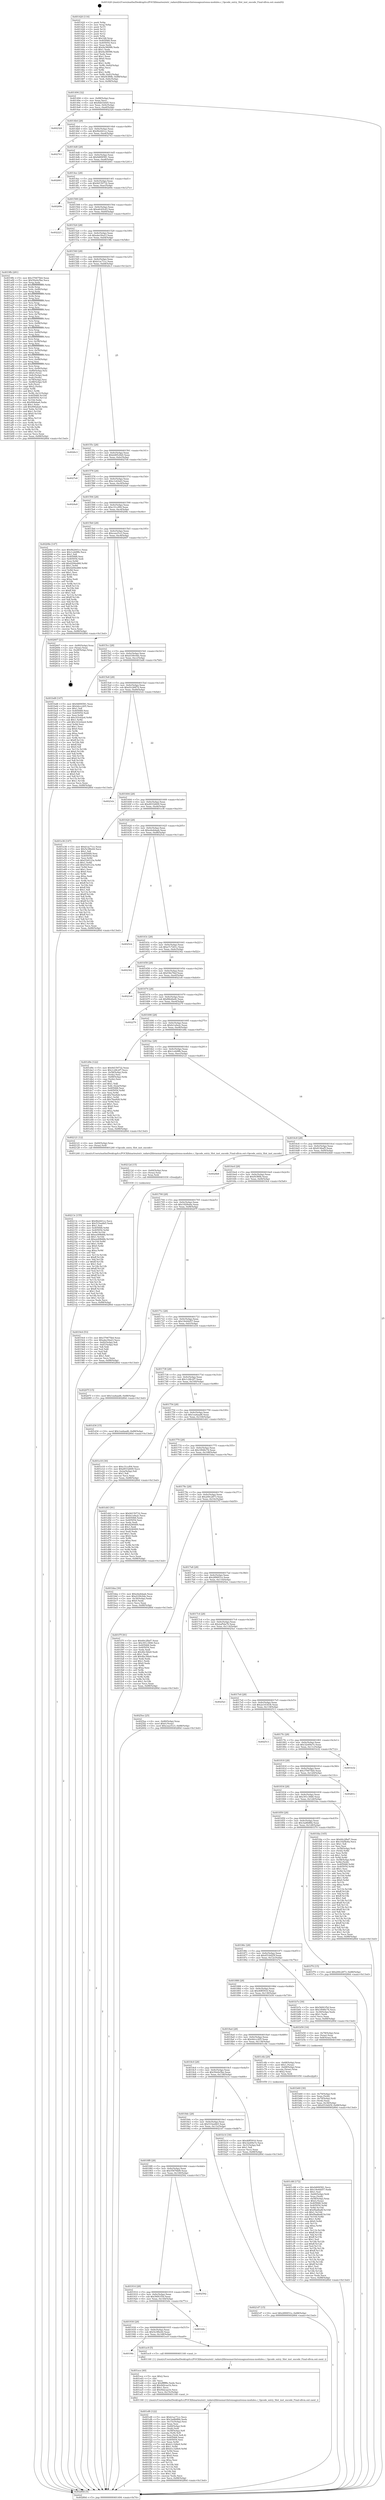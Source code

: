 digraph "0x401420" {
  label = "0x401420 (/mnt/c/Users/mathe/Desktop/tcc/POCII/binaries/extr_radare2librasmarchxtensagnuxtensa-modules.c_Opcode_entry_Slot_inst_encode_Final-ollvm.out::main(0))"
  labelloc = "t"
  node[shape=record]

  Entry [label="",width=0.3,height=0.3,shape=circle,fillcolor=black,style=filled]
  "0x401494" [label="{
     0x401494 [32]\l
     | [instrs]\l
     &nbsp;&nbsp;0x401494 \<+6\>: mov -0x88(%rbp),%eax\l
     &nbsp;&nbsp;0x40149a \<+2\>: mov %eax,%ecx\l
     &nbsp;&nbsp;0x40149c \<+6\>: sub $0x8dd1b0d5,%ecx\l
     &nbsp;&nbsp;0x4014a2 \<+6\>: mov %eax,-0x9c(%rbp)\l
     &nbsp;&nbsp;0x4014a8 \<+6\>: mov %ecx,-0xa0(%rbp)\l
     &nbsp;&nbsp;0x4014ae \<+6\>: je 0000000000402324 \<main+0xf04\>\l
  }"]
  "0x402324" [label="{
     0x402324\l
  }", style=dashed]
  "0x4014b4" [label="{
     0x4014b4 [28]\l
     | [instrs]\l
     &nbsp;&nbsp;0x4014b4 \<+5\>: jmp 00000000004014b9 \<main+0x99\>\l
     &nbsp;&nbsp;0x4014b9 \<+6\>: mov -0x9c(%rbp),%eax\l
     &nbsp;&nbsp;0x4014bf \<+5\>: sub $0x9b2441cc,%eax\l
     &nbsp;&nbsp;0x4014c4 \<+6\>: mov %eax,-0xa4(%rbp)\l
     &nbsp;&nbsp;0x4014ca \<+6\>: je 0000000000402743 \<main+0x1323\>\l
  }"]
  Exit [label="",width=0.3,height=0.3,shape=circle,fillcolor=black,style=filled,peripheries=2]
  "0x402743" [label="{
     0x402743\l
  }", style=dashed]
  "0x4014d0" [label="{
     0x4014d0 [28]\l
     | [instrs]\l
     &nbsp;&nbsp;0x4014d0 \<+5\>: jmp 00000000004014d5 \<main+0xb5\>\l
     &nbsp;&nbsp;0x4014d5 \<+6\>: mov -0x9c(%rbp),%eax\l
     &nbsp;&nbsp;0x4014db \<+5\>: sub $0x9d0f4581,%eax\l
     &nbsp;&nbsp;0x4014e0 \<+6\>: mov %eax,-0xa8(%rbp)\l
     &nbsp;&nbsp;0x4014e6 \<+6\>: je 0000000000402661 \<main+0x1241\>\l
  }"]
  "0x40213c" [label="{
     0x40213c [155]\l
     | [instrs]\l
     &nbsp;&nbsp;0x40213c \<+5\>: mov $0x9b2441cc,%ecx\l
     &nbsp;&nbsp;0x402141 \<+5\>: mov $0x533ee6b5,%edx\l
     &nbsp;&nbsp;0x402146 \<+3\>: mov $0x1,%sil\l
     &nbsp;&nbsp;0x402149 \<+8\>: mov 0x405068,%r8d\l
     &nbsp;&nbsp;0x402151 \<+8\>: mov 0x405054,%r9d\l
     &nbsp;&nbsp;0x402159 \<+3\>: mov %r8d,%r10d\l
     &nbsp;&nbsp;0x40215c \<+7\>: add $0xee498d6b,%r10d\l
     &nbsp;&nbsp;0x402163 \<+4\>: sub $0x1,%r10d\l
     &nbsp;&nbsp;0x402167 \<+7\>: sub $0xee498d6b,%r10d\l
     &nbsp;&nbsp;0x40216e \<+4\>: imul %r10d,%r8d\l
     &nbsp;&nbsp;0x402172 \<+4\>: and $0x1,%r8d\l
     &nbsp;&nbsp;0x402176 \<+4\>: cmp $0x0,%r8d\l
     &nbsp;&nbsp;0x40217a \<+4\>: sete %r11b\l
     &nbsp;&nbsp;0x40217e \<+4\>: cmp $0xa,%r9d\l
     &nbsp;&nbsp;0x402182 \<+3\>: setl %bl\l
     &nbsp;&nbsp;0x402185 \<+3\>: mov %r11b,%r14b\l
     &nbsp;&nbsp;0x402188 \<+4\>: xor $0xff,%r14b\l
     &nbsp;&nbsp;0x40218c \<+3\>: mov %bl,%r15b\l
     &nbsp;&nbsp;0x40218f \<+4\>: xor $0xff,%r15b\l
     &nbsp;&nbsp;0x402193 \<+4\>: xor $0x1,%sil\l
     &nbsp;&nbsp;0x402197 \<+3\>: mov %r14b,%r12b\l
     &nbsp;&nbsp;0x40219a \<+4\>: and $0xff,%r12b\l
     &nbsp;&nbsp;0x40219e \<+3\>: and %sil,%r11b\l
     &nbsp;&nbsp;0x4021a1 \<+3\>: mov %r15b,%r13b\l
     &nbsp;&nbsp;0x4021a4 \<+4\>: and $0xff,%r13b\l
     &nbsp;&nbsp;0x4021a8 \<+3\>: and %sil,%bl\l
     &nbsp;&nbsp;0x4021ab \<+3\>: or %r11b,%r12b\l
     &nbsp;&nbsp;0x4021ae \<+3\>: or %bl,%r13b\l
     &nbsp;&nbsp;0x4021b1 \<+3\>: xor %r13b,%r12b\l
     &nbsp;&nbsp;0x4021b4 \<+3\>: or %r15b,%r14b\l
     &nbsp;&nbsp;0x4021b7 \<+4\>: xor $0xff,%r14b\l
     &nbsp;&nbsp;0x4021bb \<+4\>: or $0x1,%sil\l
     &nbsp;&nbsp;0x4021bf \<+3\>: and %sil,%r14b\l
     &nbsp;&nbsp;0x4021c2 \<+3\>: or %r14b,%r12b\l
     &nbsp;&nbsp;0x4021c5 \<+4\>: test $0x1,%r12b\l
     &nbsp;&nbsp;0x4021c9 \<+3\>: cmovne %edx,%ecx\l
     &nbsp;&nbsp;0x4021cc \<+6\>: mov %ecx,-0x88(%rbp)\l
     &nbsp;&nbsp;0x4021d2 \<+5\>: jmp 000000000040280d \<main+0x13ed\>\l
  }"]
  "0x402661" [label="{
     0x402661\l
  }", style=dashed]
  "0x4014ec" [label="{
     0x4014ec [28]\l
     | [instrs]\l
     &nbsp;&nbsp;0x4014ec \<+5\>: jmp 00000000004014f1 \<main+0xd1\>\l
     &nbsp;&nbsp;0x4014f1 \<+6\>: mov -0x9c(%rbp),%eax\l
     &nbsp;&nbsp;0x4014f7 \<+5\>: sub $0x9d150732,%eax\l
     &nbsp;&nbsp;0x4014fc \<+6\>: mov %eax,-0xac(%rbp)\l
     &nbsp;&nbsp;0x401502 \<+6\>: je 000000000040269e \<main+0x127e\>\l
  }"]
  "0x40212d" [label="{
     0x40212d [15]\l
     | [instrs]\l
     &nbsp;&nbsp;0x40212d \<+4\>: mov -0x60(%rbp),%rax\l
     &nbsp;&nbsp;0x402131 \<+3\>: mov (%rax),%rax\l
     &nbsp;&nbsp;0x402134 \<+3\>: mov %rax,%rdi\l
     &nbsp;&nbsp;0x402137 \<+5\>: call 0000000000401030 \<free@plt\>\l
     | [calls]\l
     &nbsp;&nbsp;0x401030 \{1\} (unknown)\l
  }"]
  "0x40269e" [label="{
     0x40269e\l
  }", style=dashed]
  "0x401508" [label="{
     0x401508 [28]\l
     | [instrs]\l
     &nbsp;&nbsp;0x401508 \<+5\>: jmp 000000000040150d \<main+0xed\>\l
     &nbsp;&nbsp;0x40150d \<+6\>: mov -0x9c(%rbp),%eax\l
     &nbsp;&nbsp;0x401513 \<+5\>: sub $0xa6cb5cd3,%eax\l
     &nbsp;&nbsp;0x401518 \<+6\>: mov %eax,-0xb0(%rbp)\l
     &nbsp;&nbsp;0x40151e \<+6\>: je 0000000000402223 \<main+0xe03\>\l
  }"]
  "0x401ef6" [label="{
     0x401ef6 [122]\l
     | [instrs]\l
     &nbsp;&nbsp;0x401ef6 \<+5\>: mov $0xb1ac71cc,%ecx\l
     &nbsp;&nbsp;0x401efb \<+5\>: mov $0x3ad8df6b,%edx\l
     &nbsp;&nbsp;0x401f00 \<+6\>: mov -0x15c(%rbp),%esi\l
     &nbsp;&nbsp;0x401f06 \<+3\>: imul %eax,%esi\l
     &nbsp;&nbsp;0x401f09 \<+4\>: mov -0x60(%rbp),%rdi\l
     &nbsp;&nbsp;0x401f0d \<+3\>: mov (%rdi),%rdi\l
     &nbsp;&nbsp;0x401f10 \<+4\>: mov -0x58(%rbp),%r8\l
     &nbsp;&nbsp;0x401f14 \<+3\>: movslq (%r8),%r8\l
     &nbsp;&nbsp;0x401f17 \<+4\>: mov %esi,(%rdi,%r8,4)\l
     &nbsp;&nbsp;0x401f1b \<+7\>: mov 0x405068,%eax\l
     &nbsp;&nbsp;0x401f22 \<+7\>: mov 0x405054,%esi\l
     &nbsp;&nbsp;0x401f29 \<+3\>: mov %eax,%r9d\l
     &nbsp;&nbsp;0x401f2c \<+7\>: sub $0xb1c328e9,%r9d\l
     &nbsp;&nbsp;0x401f33 \<+4\>: sub $0x1,%r9d\l
     &nbsp;&nbsp;0x401f37 \<+7\>: add $0xb1c328e9,%r9d\l
     &nbsp;&nbsp;0x401f3e \<+4\>: imul %r9d,%eax\l
     &nbsp;&nbsp;0x401f42 \<+3\>: and $0x1,%eax\l
     &nbsp;&nbsp;0x401f45 \<+3\>: cmp $0x0,%eax\l
     &nbsp;&nbsp;0x401f48 \<+4\>: sete %r10b\l
     &nbsp;&nbsp;0x401f4c \<+3\>: cmp $0xa,%esi\l
     &nbsp;&nbsp;0x401f4f \<+4\>: setl %r11b\l
     &nbsp;&nbsp;0x401f53 \<+3\>: mov %r10b,%bl\l
     &nbsp;&nbsp;0x401f56 \<+3\>: and %r11b,%bl\l
     &nbsp;&nbsp;0x401f59 \<+3\>: xor %r11b,%r10b\l
     &nbsp;&nbsp;0x401f5c \<+3\>: or %r10b,%bl\l
     &nbsp;&nbsp;0x401f5f \<+3\>: test $0x1,%bl\l
     &nbsp;&nbsp;0x401f62 \<+3\>: cmovne %edx,%ecx\l
     &nbsp;&nbsp;0x401f65 \<+6\>: mov %ecx,-0x88(%rbp)\l
     &nbsp;&nbsp;0x401f6b \<+5\>: jmp 000000000040280d \<main+0x13ed\>\l
  }"]
  "0x402223" [label="{
     0x402223\l
  }", style=dashed]
  "0x401524" [label="{
     0x401524 [28]\l
     | [instrs]\l
     &nbsp;&nbsp;0x401524 \<+5\>: jmp 0000000000401529 \<main+0x109\>\l
     &nbsp;&nbsp;0x401529 \<+6\>: mov -0x9c(%rbp),%eax\l
     &nbsp;&nbsp;0x40152f \<+5\>: sub $0xabe30a23,%eax\l
     &nbsp;&nbsp;0x401534 \<+6\>: mov %eax,-0xb4(%rbp)\l
     &nbsp;&nbsp;0x40153a \<+6\>: je 00000000004019fb \<main+0x5db\>\l
  }"]
  "0x401ece" [label="{
     0x401ece [40]\l
     | [instrs]\l
     &nbsp;&nbsp;0x401ece \<+5\>: mov $0x2,%ecx\l
     &nbsp;&nbsp;0x401ed3 \<+1\>: cltd\l
     &nbsp;&nbsp;0x401ed4 \<+2\>: idiv %ecx\l
     &nbsp;&nbsp;0x401ed6 \<+6\>: imul $0xfffffffe,%edx,%ecx\l
     &nbsp;&nbsp;0x401edc \<+6\>: add $0x9d2caa1b,%ecx\l
     &nbsp;&nbsp;0x401ee2 \<+3\>: add $0x1,%ecx\l
     &nbsp;&nbsp;0x401ee5 \<+6\>: sub $0x9d2caa1b,%ecx\l
     &nbsp;&nbsp;0x401eeb \<+6\>: mov %ecx,-0x15c(%rbp)\l
     &nbsp;&nbsp;0x401ef1 \<+5\>: call 0000000000401160 \<next_i\>\l
     | [calls]\l
     &nbsp;&nbsp;0x401160 \{1\} (/mnt/c/Users/mathe/Desktop/tcc/POCII/binaries/extr_radare2librasmarchxtensagnuxtensa-modules.c_Opcode_entry_Slot_inst_encode_Final-ollvm.out::next_i)\l
  }"]
  "0x4019fb" [label="{
     0x4019fb [281]\l
     | [instrs]\l
     &nbsp;&nbsp;0x4019fb \<+5\>: mov $0x370675b4,%eax\l
     &nbsp;&nbsp;0x401a00 \<+5\>: mov $0x50e0e5be,%ecx\l
     &nbsp;&nbsp;0x401a05 \<+3\>: mov %rsp,%rdx\l
     &nbsp;&nbsp;0x401a08 \<+4\>: add $0xfffffffffffffff0,%rdx\l
     &nbsp;&nbsp;0x401a0c \<+3\>: mov %rdx,%rsp\l
     &nbsp;&nbsp;0x401a0f \<+4\>: mov %rdx,-0x80(%rbp)\l
     &nbsp;&nbsp;0x401a13 \<+3\>: mov %rsp,%rdx\l
     &nbsp;&nbsp;0x401a16 \<+4\>: add $0xfffffffffffffff0,%rdx\l
     &nbsp;&nbsp;0x401a1a \<+3\>: mov %rdx,%rsp\l
     &nbsp;&nbsp;0x401a1d \<+3\>: mov %rsp,%rsi\l
     &nbsp;&nbsp;0x401a20 \<+4\>: add $0xfffffffffffffff0,%rsi\l
     &nbsp;&nbsp;0x401a24 \<+3\>: mov %rsi,%rsp\l
     &nbsp;&nbsp;0x401a27 \<+4\>: mov %rsi,-0x78(%rbp)\l
     &nbsp;&nbsp;0x401a2b \<+3\>: mov %rsp,%rsi\l
     &nbsp;&nbsp;0x401a2e \<+4\>: add $0xfffffffffffffff0,%rsi\l
     &nbsp;&nbsp;0x401a32 \<+3\>: mov %rsi,%rsp\l
     &nbsp;&nbsp;0x401a35 \<+4\>: mov %rsi,-0x70(%rbp)\l
     &nbsp;&nbsp;0x401a39 \<+3\>: mov %rsp,%rsi\l
     &nbsp;&nbsp;0x401a3c \<+4\>: add $0xfffffffffffffff0,%rsi\l
     &nbsp;&nbsp;0x401a40 \<+3\>: mov %rsi,%rsp\l
     &nbsp;&nbsp;0x401a43 \<+4\>: mov %rsi,-0x68(%rbp)\l
     &nbsp;&nbsp;0x401a47 \<+3\>: mov %rsp,%rsi\l
     &nbsp;&nbsp;0x401a4a \<+4\>: add $0xfffffffffffffff0,%rsi\l
     &nbsp;&nbsp;0x401a4e \<+3\>: mov %rsi,%rsp\l
     &nbsp;&nbsp;0x401a51 \<+4\>: mov %rsi,-0x60(%rbp)\l
     &nbsp;&nbsp;0x401a55 \<+3\>: mov %rsp,%rsi\l
     &nbsp;&nbsp;0x401a58 \<+4\>: add $0xfffffffffffffff0,%rsi\l
     &nbsp;&nbsp;0x401a5c \<+3\>: mov %rsi,%rsp\l
     &nbsp;&nbsp;0x401a5f \<+4\>: mov %rsi,-0x58(%rbp)\l
     &nbsp;&nbsp;0x401a63 \<+3\>: mov %rsp,%rsi\l
     &nbsp;&nbsp;0x401a66 \<+4\>: add $0xfffffffffffffff0,%rsi\l
     &nbsp;&nbsp;0x401a6a \<+3\>: mov %rsi,%rsp\l
     &nbsp;&nbsp;0x401a6d \<+4\>: mov %rsi,-0x50(%rbp)\l
     &nbsp;&nbsp;0x401a71 \<+3\>: mov %rsp,%rsi\l
     &nbsp;&nbsp;0x401a74 \<+4\>: add $0xfffffffffffffff0,%rsi\l
     &nbsp;&nbsp;0x401a78 \<+3\>: mov %rsi,%rsp\l
     &nbsp;&nbsp;0x401a7b \<+4\>: mov %rsi,-0x48(%rbp)\l
     &nbsp;&nbsp;0x401a7f \<+3\>: mov %rsp,%rsi\l
     &nbsp;&nbsp;0x401a82 \<+4\>: add $0xfffffffffffffff0,%rsi\l
     &nbsp;&nbsp;0x401a86 \<+3\>: mov %rsi,%rsp\l
     &nbsp;&nbsp;0x401a89 \<+4\>: mov %rsi,-0x40(%rbp)\l
     &nbsp;&nbsp;0x401a8d \<+4\>: mov -0x80(%rbp),%rsi\l
     &nbsp;&nbsp;0x401a91 \<+6\>: movl $0x0,(%rsi)\l
     &nbsp;&nbsp;0x401a97 \<+6\>: mov -0x8c(%rbp),%edi\l
     &nbsp;&nbsp;0x401a9d \<+2\>: mov %edi,(%rdx)\l
     &nbsp;&nbsp;0x401a9f \<+4\>: mov -0x78(%rbp),%rsi\l
     &nbsp;&nbsp;0x401aa3 \<+7\>: mov -0x98(%rbp),%r8\l
     &nbsp;&nbsp;0x401aaa \<+3\>: mov %r8,(%rsi)\l
     &nbsp;&nbsp;0x401aad \<+3\>: cmpl $0x2,(%rdx)\l
     &nbsp;&nbsp;0x401ab0 \<+4\>: setne %r9b\l
     &nbsp;&nbsp;0x401ab4 \<+4\>: and $0x1,%r9b\l
     &nbsp;&nbsp;0x401ab8 \<+4\>: mov %r9b,-0x31(%rbp)\l
     &nbsp;&nbsp;0x401abc \<+8\>: mov 0x405068,%r10d\l
     &nbsp;&nbsp;0x401ac4 \<+8\>: mov 0x405054,%r11d\l
     &nbsp;&nbsp;0x401acc \<+3\>: mov %r10d,%ebx\l
     &nbsp;&nbsp;0x401acf \<+6\>: sub $0x906aba6,%ebx\l
     &nbsp;&nbsp;0x401ad5 \<+3\>: sub $0x1,%ebx\l
     &nbsp;&nbsp;0x401ad8 \<+6\>: add $0x906aba6,%ebx\l
     &nbsp;&nbsp;0x401ade \<+4\>: imul %ebx,%r10d\l
     &nbsp;&nbsp;0x401ae2 \<+4\>: and $0x1,%r10d\l
     &nbsp;&nbsp;0x401ae6 \<+4\>: cmp $0x0,%r10d\l
     &nbsp;&nbsp;0x401aea \<+4\>: sete %r9b\l
     &nbsp;&nbsp;0x401aee \<+4\>: cmp $0xa,%r11d\l
     &nbsp;&nbsp;0x401af2 \<+4\>: setl %r14b\l
     &nbsp;&nbsp;0x401af6 \<+3\>: mov %r9b,%r15b\l
     &nbsp;&nbsp;0x401af9 \<+3\>: and %r14b,%r15b\l
     &nbsp;&nbsp;0x401afc \<+3\>: xor %r14b,%r9b\l
     &nbsp;&nbsp;0x401aff \<+3\>: or %r9b,%r15b\l
     &nbsp;&nbsp;0x401b02 \<+4\>: test $0x1,%r15b\l
     &nbsp;&nbsp;0x401b06 \<+3\>: cmovne %ecx,%eax\l
     &nbsp;&nbsp;0x401b09 \<+6\>: mov %eax,-0x88(%rbp)\l
     &nbsp;&nbsp;0x401b0f \<+5\>: jmp 000000000040280d \<main+0x13ed\>\l
  }"]
  "0x401540" [label="{
     0x401540 [28]\l
     | [instrs]\l
     &nbsp;&nbsp;0x401540 \<+5\>: jmp 0000000000401545 \<main+0x125\>\l
     &nbsp;&nbsp;0x401545 \<+6\>: mov -0x9c(%rbp),%eax\l
     &nbsp;&nbsp;0x40154b \<+5\>: sub $0xb1ac71cc,%eax\l
     &nbsp;&nbsp;0x401550 \<+6\>: mov %eax,-0xb8(%rbp)\l
     &nbsp;&nbsp;0x401556 \<+6\>: je 00000000004026c3 \<main+0x12a3\>\l
  }"]
  "0x40194c" [label="{
     0x40194c\l
  }", style=dashed]
  "0x4026c3" [label="{
     0x4026c3\l
  }", style=dashed]
  "0x40155c" [label="{
     0x40155c [28]\l
     | [instrs]\l
     &nbsp;&nbsp;0x40155c \<+5\>: jmp 0000000000401561 \<main+0x141\>\l
     &nbsp;&nbsp;0x401561 \<+6\>: mov -0x9c(%rbp),%eax\l
     &nbsp;&nbsp;0x401567 \<+5\>: sub $0xb485c820,%eax\l
     &nbsp;&nbsp;0x40156c \<+6\>: mov %eax,-0xbc(%rbp)\l
     &nbsp;&nbsp;0x401572 \<+6\>: je 00000000004027e8 \<main+0x13c8\>\l
  }"]
  "0x401ec9" [label="{
     0x401ec9 [5]\l
     | [instrs]\l
     &nbsp;&nbsp;0x401ec9 \<+5\>: call 0000000000401160 \<next_i\>\l
     | [calls]\l
     &nbsp;&nbsp;0x401160 \{1\} (/mnt/c/Users/mathe/Desktop/tcc/POCII/binaries/extr_radare2librasmarchxtensagnuxtensa-modules.c_Opcode_entry_Slot_inst_encode_Final-ollvm.out::next_i)\l
  }"]
  "0x4027e8" [label="{
     0x4027e8\l
  }", style=dashed]
  "0x401578" [label="{
     0x401578 [28]\l
     | [instrs]\l
     &nbsp;&nbsp;0x401578 \<+5\>: jmp 000000000040157d \<main+0x15d\>\l
     &nbsp;&nbsp;0x40157d \<+6\>: mov -0x9c(%rbp),%eax\l
     &nbsp;&nbsp;0x401583 \<+5\>: sub $0xc1efcbd3,%eax\l
     &nbsp;&nbsp;0x401588 \<+6\>: mov %eax,-0xc0(%rbp)\l
     &nbsp;&nbsp;0x40158e \<+6\>: je 00000000004024a9 \<main+0x1089\>\l
  }"]
  "0x401930" [label="{
     0x401930 [28]\l
     | [instrs]\l
     &nbsp;&nbsp;0x401930 \<+5\>: jmp 0000000000401935 \<main+0x515\>\l
     &nbsp;&nbsp;0x401935 \<+6\>: mov -0x9c(%rbp),%eax\l
     &nbsp;&nbsp;0x40193b \<+5\>: sub $0x5e3f6e44,%eax\l
     &nbsp;&nbsp;0x401940 \<+6\>: mov %eax,-0x148(%rbp)\l
     &nbsp;&nbsp;0x401946 \<+6\>: je 0000000000401ec9 \<main+0xaa9\>\l
  }"]
  "0x4024a9" [label="{
     0x4024a9\l
  }", style=dashed]
  "0x401594" [label="{
     0x401594 [28]\l
     | [instrs]\l
     &nbsp;&nbsp;0x401594 \<+5\>: jmp 0000000000401599 \<main+0x179\>\l
     &nbsp;&nbsp;0x401599 \<+6\>: mov -0x9c(%rbp),%eax\l
     &nbsp;&nbsp;0x40159f \<+5\>: sub $0xc31ccf04,%eax\l
     &nbsp;&nbsp;0x4015a4 \<+6\>: mov %eax,-0xc4(%rbp)\l
     &nbsp;&nbsp;0x4015aa \<+6\>: je 000000000040208e \<main+0xc6e\>\l
  }"]
  "0x401b9c" [label="{
     0x401b9c\l
  }", style=dashed]
  "0x40208e" [label="{
     0x40208e [147]\l
     | [instrs]\l
     &nbsp;&nbsp;0x40208e \<+5\>: mov $0x9b2441cc,%eax\l
     &nbsp;&nbsp;0x402093 \<+5\>: mov $0x1ceb98b,%ecx\l
     &nbsp;&nbsp;0x402098 \<+2\>: mov $0x1,%dl\l
     &nbsp;&nbsp;0x40209a \<+7\>: mov 0x405068,%esi\l
     &nbsp;&nbsp;0x4020a1 \<+7\>: mov 0x405054,%edi\l
     &nbsp;&nbsp;0x4020a8 \<+3\>: mov %esi,%r8d\l
     &nbsp;&nbsp;0x4020ab \<+7\>: add $0x4294ed68,%r8d\l
     &nbsp;&nbsp;0x4020b2 \<+4\>: sub $0x1,%r8d\l
     &nbsp;&nbsp;0x4020b6 \<+7\>: sub $0x4294ed68,%r8d\l
     &nbsp;&nbsp;0x4020bd \<+4\>: imul %r8d,%esi\l
     &nbsp;&nbsp;0x4020c1 \<+3\>: and $0x1,%esi\l
     &nbsp;&nbsp;0x4020c4 \<+3\>: cmp $0x0,%esi\l
     &nbsp;&nbsp;0x4020c7 \<+4\>: sete %r9b\l
     &nbsp;&nbsp;0x4020cb \<+3\>: cmp $0xa,%edi\l
     &nbsp;&nbsp;0x4020ce \<+4\>: setl %r10b\l
     &nbsp;&nbsp;0x4020d2 \<+3\>: mov %r9b,%r11b\l
     &nbsp;&nbsp;0x4020d5 \<+4\>: xor $0xff,%r11b\l
     &nbsp;&nbsp;0x4020d9 \<+3\>: mov %r10b,%bl\l
     &nbsp;&nbsp;0x4020dc \<+3\>: xor $0xff,%bl\l
     &nbsp;&nbsp;0x4020df \<+3\>: xor $0x1,%dl\l
     &nbsp;&nbsp;0x4020e2 \<+3\>: mov %r11b,%r14b\l
     &nbsp;&nbsp;0x4020e5 \<+4\>: and $0xff,%r14b\l
     &nbsp;&nbsp;0x4020e9 \<+3\>: and %dl,%r9b\l
     &nbsp;&nbsp;0x4020ec \<+3\>: mov %bl,%r15b\l
     &nbsp;&nbsp;0x4020ef \<+4\>: and $0xff,%r15b\l
     &nbsp;&nbsp;0x4020f3 \<+3\>: and %dl,%r10b\l
     &nbsp;&nbsp;0x4020f6 \<+3\>: or %r9b,%r14b\l
     &nbsp;&nbsp;0x4020f9 \<+3\>: or %r10b,%r15b\l
     &nbsp;&nbsp;0x4020fc \<+3\>: xor %r15b,%r14b\l
     &nbsp;&nbsp;0x4020ff \<+3\>: or %bl,%r11b\l
     &nbsp;&nbsp;0x402102 \<+4\>: xor $0xff,%r11b\l
     &nbsp;&nbsp;0x402106 \<+3\>: or $0x1,%dl\l
     &nbsp;&nbsp;0x402109 \<+3\>: and %dl,%r11b\l
     &nbsp;&nbsp;0x40210c \<+3\>: or %r11b,%r14b\l
     &nbsp;&nbsp;0x40210f \<+4\>: test $0x1,%r14b\l
     &nbsp;&nbsp;0x402113 \<+3\>: cmovne %ecx,%eax\l
     &nbsp;&nbsp;0x402116 \<+6\>: mov %eax,-0x88(%rbp)\l
     &nbsp;&nbsp;0x40211c \<+5\>: jmp 000000000040280d \<main+0x13ed\>\l
  }"]
  "0x4015b0" [label="{
     0x4015b0 [28]\l
     | [instrs]\l
     &nbsp;&nbsp;0x4015b0 \<+5\>: jmp 00000000004015b5 \<main+0x195\>\l
     &nbsp;&nbsp;0x4015b5 \<+6\>: mov -0x9c(%rbp),%eax\l
     &nbsp;&nbsp;0x4015bb \<+5\>: sub $0xceacf1e3,%eax\l
     &nbsp;&nbsp;0x4015c0 \<+6\>: mov %eax,-0xc8(%rbp)\l
     &nbsp;&nbsp;0x4015c6 \<+6\>: je 0000000000402607 \<main+0x11e7\>\l
  }"]
  "0x401914" [label="{
     0x401914 [28]\l
     | [instrs]\l
     &nbsp;&nbsp;0x401914 \<+5\>: jmp 0000000000401919 \<main+0x4f9\>\l
     &nbsp;&nbsp;0x401919 \<+6\>: mov -0x9c(%rbp),%eax\l
     &nbsp;&nbsp;0x40191f \<+5\>: sub $0x56f41f5d,%eax\l
     &nbsp;&nbsp;0x401924 \<+6\>: mov %eax,-0x144(%rbp)\l
     &nbsp;&nbsp;0x40192a \<+6\>: je 0000000000401b9c \<main+0x77c\>\l
  }"]
  "0x402607" [label="{
     0x402607 [21]\l
     | [instrs]\l
     &nbsp;&nbsp;0x402607 \<+4\>: mov -0x80(%rbp),%rax\l
     &nbsp;&nbsp;0x40260b \<+2\>: mov (%rax),%eax\l
     &nbsp;&nbsp;0x40260d \<+4\>: lea -0x28(%rbp),%rsp\l
     &nbsp;&nbsp;0x402611 \<+1\>: pop %rbx\l
     &nbsp;&nbsp;0x402612 \<+2\>: pop %r12\l
     &nbsp;&nbsp;0x402614 \<+2\>: pop %r13\l
     &nbsp;&nbsp;0x402616 \<+2\>: pop %r14\l
     &nbsp;&nbsp;0x402618 \<+2\>: pop %r15\l
     &nbsp;&nbsp;0x40261a \<+1\>: pop %rbp\l
     &nbsp;&nbsp;0x40261b \<+1\>: ret\l
  }"]
  "0x4015cc" [label="{
     0x4015cc [28]\l
     | [instrs]\l
     &nbsp;&nbsp;0x4015cc \<+5\>: jmp 00000000004015d1 \<main+0x1b1\>\l
     &nbsp;&nbsp;0x4015d1 \<+6\>: mov -0x9c(%rbp),%eax\l
     &nbsp;&nbsp;0x4015d7 \<+5\>: sub $0xd109c0de,%eax\l
     &nbsp;&nbsp;0x4015dc \<+6\>: mov %eax,-0xcc(%rbp)\l
     &nbsp;&nbsp;0x4015e2 \<+6\>: je 0000000000401bd8 \<main+0x7b8\>\l
  }"]
  "0x402592" [label="{
     0x402592\l
  }", style=dashed]
  "0x401bd8" [label="{
     0x401bd8 [147]\l
     | [instrs]\l
     &nbsp;&nbsp;0x401bd8 \<+5\>: mov $0x9d0f4581,%eax\l
     &nbsp;&nbsp;0x401bdd \<+5\>: mov $0x4dccc205,%ecx\l
     &nbsp;&nbsp;0x401be2 \<+2\>: mov $0x1,%dl\l
     &nbsp;&nbsp;0x401be4 \<+7\>: mov 0x405068,%esi\l
     &nbsp;&nbsp;0x401beb \<+7\>: mov 0x405054,%edi\l
     &nbsp;&nbsp;0x401bf2 \<+3\>: mov %esi,%r8d\l
     &nbsp;&nbsp;0x401bf5 \<+7\>: sub $0x163c62e4,%r8d\l
     &nbsp;&nbsp;0x401bfc \<+4\>: sub $0x1,%r8d\l
     &nbsp;&nbsp;0x401c00 \<+7\>: add $0x163c62e4,%r8d\l
     &nbsp;&nbsp;0x401c07 \<+4\>: imul %r8d,%esi\l
     &nbsp;&nbsp;0x401c0b \<+3\>: and $0x1,%esi\l
     &nbsp;&nbsp;0x401c0e \<+3\>: cmp $0x0,%esi\l
     &nbsp;&nbsp;0x401c11 \<+4\>: sete %r9b\l
     &nbsp;&nbsp;0x401c15 \<+3\>: cmp $0xa,%edi\l
     &nbsp;&nbsp;0x401c18 \<+4\>: setl %r10b\l
     &nbsp;&nbsp;0x401c1c \<+3\>: mov %r9b,%r11b\l
     &nbsp;&nbsp;0x401c1f \<+4\>: xor $0xff,%r11b\l
     &nbsp;&nbsp;0x401c23 \<+3\>: mov %r10b,%bl\l
     &nbsp;&nbsp;0x401c26 \<+3\>: xor $0xff,%bl\l
     &nbsp;&nbsp;0x401c29 \<+3\>: xor $0x0,%dl\l
     &nbsp;&nbsp;0x401c2c \<+3\>: mov %r11b,%r14b\l
     &nbsp;&nbsp;0x401c2f \<+4\>: and $0x0,%r14b\l
     &nbsp;&nbsp;0x401c33 \<+3\>: and %dl,%r9b\l
     &nbsp;&nbsp;0x401c36 \<+3\>: mov %bl,%r15b\l
     &nbsp;&nbsp;0x401c39 \<+4\>: and $0x0,%r15b\l
     &nbsp;&nbsp;0x401c3d \<+3\>: and %dl,%r10b\l
     &nbsp;&nbsp;0x401c40 \<+3\>: or %r9b,%r14b\l
     &nbsp;&nbsp;0x401c43 \<+3\>: or %r10b,%r15b\l
     &nbsp;&nbsp;0x401c46 \<+3\>: xor %r15b,%r14b\l
     &nbsp;&nbsp;0x401c49 \<+3\>: or %bl,%r11b\l
     &nbsp;&nbsp;0x401c4c \<+4\>: xor $0xff,%r11b\l
     &nbsp;&nbsp;0x401c50 \<+3\>: or $0x0,%dl\l
     &nbsp;&nbsp;0x401c53 \<+3\>: and %dl,%r11b\l
     &nbsp;&nbsp;0x401c56 \<+3\>: or %r11b,%r14b\l
     &nbsp;&nbsp;0x401c59 \<+4\>: test $0x1,%r14b\l
     &nbsp;&nbsp;0x401c5d \<+3\>: cmovne %ecx,%eax\l
     &nbsp;&nbsp;0x401c60 \<+6\>: mov %eax,-0x88(%rbp)\l
     &nbsp;&nbsp;0x401c66 \<+5\>: jmp 000000000040280d \<main+0x13ed\>\l
  }"]
  "0x4015e8" [label="{
     0x4015e8 [28]\l
     | [instrs]\l
     &nbsp;&nbsp;0x4015e8 \<+5\>: jmp 00000000004015ed \<main+0x1cd\>\l
     &nbsp;&nbsp;0x4015ed \<+6\>: mov -0x9c(%rbp),%eax\l
     &nbsp;&nbsp;0x4015f3 \<+5\>: sub $0xd3c26874,%eax\l
     &nbsp;&nbsp;0x4015f8 \<+6\>: mov %eax,-0xd0(%rbp)\l
     &nbsp;&nbsp;0x4015fe \<+6\>: je 00000000004023cb \<main+0xfab\>\l
  }"]
  "0x4018f8" [label="{
     0x4018f8 [28]\l
     | [instrs]\l
     &nbsp;&nbsp;0x4018f8 \<+5\>: jmp 00000000004018fd \<main+0x4dd\>\l
     &nbsp;&nbsp;0x4018fd \<+6\>: mov -0x9c(%rbp),%eax\l
     &nbsp;&nbsp;0x401903 \<+5\>: sub $0x55676bf9,%eax\l
     &nbsp;&nbsp;0x401908 \<+6\>: mov %eax,-0x140(%rbp)\l
     &nbsp;&nbsp;0x40190e \<+6\>: je 0000000000402592 \<main+0x1172\>\l
  }"]
  "0x4023cb" [label="{
     0x4023cb\l
  }", style=dashed]
  "0x401604" [label="{
     0x401604 [28]\l
     | [instrs]\l
     &nbsp;&nbsp;0x401604 \<+5\>: jmp 0000000000401609 \<main+0x1e9\>\l
     &nbsp;&nbsp;0x401609 \<+6\>: mov -0x9c(%rbp),%eax\l
     &nbsp;&nbsp;0x40160f \<+5\>: sub $0xd9332609,%eax\l
     &nbsp;&nbsp;0x401614 \<+6\>: mov %eax,-0xd4(%rbp)\l
     &nbsp;&nbsp;0x40161a \<+6\>: je 0000000000401e36 \<main+0xa16\>\l
  }"]
  "0x4021d7" [label="{
     0x4021d7 [15]\l
     | [instrs]\l
     &nbsp;&nbsp;0x4021d7 \<+10\>: movl $0x2890f31e,-0x88(%rbp)\l
     &nbsp;&nbsp;0x4021e1 \<+5\>: jmp 000000000040280d \<main+0x13ed\>\l
  }"]
  "0x401e36" [label="{
     0x401e36 [147]\l
     | [instrs]\l
     &nbsp;&nbsp;0x401e36 \<+5\>: mov $0xb1ac71cc,%eax\l
     &nbsp;&nbsp;0x401e3b \<+5\>: mov $0x5e3f6e44,%ecx\l
     &nbsp;&nbsp;0x401e40 \<+2\>: mov $0x1,%dl\l
     &nbsp;&nbsp;0x401e42 \<+7\>: mov 0x405068,%esi\l
     &nbsp;&nbsp;0x401e49 \<+7\>: mov 0x405054,%edi\l
     &nbsp;&nbsp;0x401e50 \<+3\>: mov %esi,%r8d\l
     &nbsp;&nbsp;0x401e53 \<+7\>: sub $0xf1b9123e,%r8d\l
     &nbsp;&nbsp;0x401e5a \<+4\>: sub $0x1,%r8d\l
     &nbsp;&nbsp;0x401e5e \<+7\>: add $0xf1b9123e,%r8d\l
     &nbsp;&nbsp;0x401e65 \<+4\>: imul %r8d,%esi\l
     &nbsp;&nbsp;0x401e69 \<+3\>: and $0x1,%esi\l
     &nbsp;&nbsp;0x401e6c \<+3\>: cmp $0x0,%esi\l
     &nbsp;&nbsp;0x401e6f \<+4\>: sete %r9b\l
     &nbsp;&nbsp;0x401e73 \<+3\>: cmp $0xa,%edi\l
     &nbsp;&nbsp;0x401e76 \<+4\>: setl %r10b\l
     &nbsp;&nbsp;0x401e7a \<+3\>: mov %r9b,%r11b\l
     &nbsp;&nbsp;0x401e7d \<+4\>: xor $0xff,%r11b\l
     &nbsp;&nbsp;0x401e81 \<+3\>: mov %r10b,%bl\l
     &nbsp;&nbsp;0x401e84 \<+3\>: xor $0xff,%bl\l
     &nbsp;&nbsp;0x401e87 \<+3\>: xor $0x1,%dl\l
     &nbsp;&nbsp;0x401e8a \<+3\>: mov %r11b,%r14b\l
     &nbsp;&nbsp;0x401e8d \<+4\>: and $0xff,%r14b\l
     &nbsp;&nbsp;0x401e91 \<+3\>: and %dl,%r9b\l
     &nbsp;&nbsp;0x401e94 \<+3\>: mov %bl,%r15b\l
     &nbsp;&nbsp;0x401e97 \<+4\>: and $0xff,%r15b\l
     &nbsp;&nbsp;0x401e9b \<+3\>: and %dl,%r10b\l
     &nbsp;&nbsp;0x401e9e \<+3\>: or %r9b,%r14b\l
     &nbsp;&nbsp;0x401ea1 \<+3\>: or %r10b,%r15b\l
     &nbsp;&nbsp;0x401ea4 \<+3\>: xor %r15b,%r14b\l
     &nbsp;&nbsp;0x401ea7 \<+3\>: or %bl,%r11b\l
     &nbsp;&nbsp;0x401eaa \<+4\>: xor $0xff,%r11b\l
     &nbsp;&nbsp;0x401eae \<+3\>: or $0x1,%dl\l
     &nbsp;&nbsp;0x401eb1 \<+3\>: and %dl,%r11b\l
     &nbsp;&nbsp;0x401eb4 \<+3\>: or %r11b,%r14b\l
     &nbsp;&nbsp;0x401eb7 \<+4\>: test $0x1,%r14b\l
     &nbsp;&nbsp;0x401ebb \<+3\>: cmovne %ecx,%eax\l
     &nbsp;&nbsp;0x401ebe \<+6\>: mov %eax,-0x88(%rbp)\l
     &nbsp;&nbsp;0x401ec4 \<+5\>: jmp 000000000040280d \<main+0x13ed\>\l
  }"]
  "0x401620" [label="{
     0x401620 [28]\l
     | [instrs]\l
     &nbsp;&nbsp;0x401620 \<+5\>: jmp 0000000000401625 \<main+0x205\>\l
     &nbsp;&nbsp;0x401625 \<+6\>: mov -0x9c(%rbp),%eax\l
     &nbsp;&nbsp;0x40162b \<+5\>: sub $0xe4a4daab,%eax\l
     &nbsp;&nbsp;0x401630 \<+6\>: mov %eax,-0xd8(%rbp)\l
     &nbsp;&nbsp;0x401636 \<+6\>: je 00000000004025cb \<main+0x11ab\>\l
  }"]
  "0x401c88" [label="{
     0x401c88 [172]\l
     | [instrs]\l
     &nbsp;&nbsp;0x401c88 \<+5\>: mov $0x9d0f4581,%ecx\l
     &nbsp;&nbsp;0x401c8d \<+5\>: mov $0x19e44d57,%edx\l
     &nbsp;&nbsp;0x401c92 \<+3\>: mov $0x1,%sil\l
     &nbsp;&nbsp;0x401c95 \<+4\>: mov -0x60(%rbp),%rdi\l
     &nbsp;&nbsp;0x401c99 \<+3\>: mov %rax,(%rdi)\l
     &nbsp;&nbsp;0x401c9c \<+4\>: mov -0x58(%rbp),%rax\l
     &nbsp;&nbsp;0x401ca0 \<+6\>: movl $0x0,(%rax)\l
     &nbsp;&nbsp;0x401ca6 \<+8\>: mov 0x405068,%r8d\l
     &nbsp;&nbsp;0x401cae \<+8\>: mov 0x405054,%r9d\l
     &nbsp;&nbsp;0x401cb6 \<+3\>: mov %r8d,%r10d\l
     &nbsp;&nbsp;0x401cb9 \<+7\>: add $0xf9ad6a8f,%r10d\l
     &nbsp;&nbsp;0x401cc0 \<+4\>: sub $0x1,%r10d\l
     &nbsp;&nbsp;0x401cc4 \<+7\>: sub $0xf9ad6a8f,%r10d\l
     &nbsp;&nbsp;0x401ccb \<+4\>: imul %r10d,%r8d\l
     &nbsp;&nbsp;0x401ccf \<+4\>: and $0x1,%r8d\l
     &nbsp;&nbsp;0x401cd3 \<+4\>: cmp $0x0,%r8d\l
     &nbsp;&nbsp;0x401cd7 \<+4\>: sete %r11b\l
     &nbsp;&nbsp;0x401cdb \<+4\>: cmp $0xa,%r9d\l
     &nbsp;&nbsp;0x401cdf \<+3\>: setl %bl\l
     &nbsp;&nbsp;0x401ce2 \<+3\>: mov %r11b,%r14b\l
     &nbsp;&nbsp;0x401ce5 \<+4\>: xor $0xff,%r14b\l
     &nbsp;&nbsp;0x401ce9 \<+3\>: mov %bl,%r15b\l
     &nbsp;&nbsp;0x401cec \<+4\>: xor $0xff,%r15b\l
     &nbsp;&nbsp;0x401cf0 \<+4\>: xor $0x1,%sil\l
     &nbsp;&nbsp;0x401cf4 \<+3\>: mov %r14b,%r12b\l
     &nbsp;&nbsp;0x401cf7 \<+4\>: and $0xff,%r12b\l
     &nbsp;&nbsp;0x401cfb \<+3\>: and %sil,%r11b\l
     &nbsp;&nbsp;0x401cfe \<+3\>: mov %r15b,%r13b\l
     &nbsp;&nbsp;0x401d01 \<+4\>: and $0xff,%r13b\l
     &nbsp;&nbsp;0x401d05 \<+3\>: and %sil,%bl\l
     &nbsp;&nbsp;0x401d08 \<+3\>: or %r11b,%r12b\l
     &nbsp;&nbsp;0x401d0b \<+3\>: or %bl,%r13b\l
     &nbsp;&nbsp;0x401d0e \<+3\>: xor %r13b,%r12b\l
     &nbsp;&nbsp;0x401d11 \<+3\>: or %r15b,%r14b\l
     &nbsp;&nbsp;0x401d14 \<+4\>: xor $0xff,%r14b\l
     &nbsp;&nbsp;0x401d18 \<+4\>: or $0x1,%sil\l
     &nbsp;&nbsp;0x401d1c \<+3\>: and %sil,%r14b\l
     &nbsp;&nbsp;0x401d1f \<+3\>: or %r14b,%r12b\l
     &nbsp;&nbsp;0x401d22 \<+4\>: test $0x1,%r12b\l
     &nbsp;&nbsp;0x401d26 \<+3\>: cmovne %edx,%ecx\l
     &nbsp;&nbsp;0x401d29 \<+6\>: mov %ecx,-0x88(%rbp)\l
     &nbsp;&nbsp;0x401d2f \<+5\>: jmp 000000000040280d \<main+0x13ed\>\l
  }"]
  "0x4025cb" [label="{
     0x4025cb\l
  }", style=dashed]
  "0x40163c" [label="{
     0x40163c [28]\l
     | [instrs]\l
     &nbsp;&nbsp;0x40163c \<+5\>: jmp 0000000000401641 \<main+0x221\>\l
     &nbsp;&nbsp;0x401641 \<+6\>: mov -0x9c(%rbp),%eax\l
     &nbsp;&nbsp;0x401647 \<+5\>: sub $0xe7c7201c,%eax\l
     &nbsp;&nbsp;0x40164c \<+6\>: mov %eax,-0xdc(%rbp)\l
     &nbsp;&nbsp;0x401652 \<+6\>: je 0000000000402342 \<main+0xf22\>\l
  }"]
  "0x401b60" [label="{
     0x401b60 [30]\l
     | [instrs]\l
     &nbsp;&nbsp;0x401b60 \<+4\>: mov -0x70(%rbp),%rdi\l
     &nbsp;&nbsp;0x401b64 \<+2\>: mov %eax,(%rdi)\l
     &nbsp;&nbsp;0x401b66 \<+4\>: mov -0x70(%rbp),%rdi\l
     &nbsp;&nbsp;0x401b6a \<+2\>: mov (%rdi),%eax\l
     &nbsp;&nbsp;0x401b6c \<+3\>: mov %eax,-0x30(%rbp)\l
     &nbsp;&nbsp;0x401b6f \<+10\>: movl $0x4516d25f,-0x88(%rbp)\l
     &nbsp;&nbsp;0x401b79 \<+5\>: jmp 000000000040280d \<main+0x13ed\>\l
  }"]
  "0x402342" [label="{
     0x402342\l
  }", style=dashed]
  "0x401658" [label="{
     0x401658 [28]\l
     | [instrs]\l
     &nbsp;&nbsp;0x401658 \<+5\>: jmp 000000000040165d \<main+0x23d\>\l
     &nbsp;&nbsp;0x40165d \<+6\>: mov -0x9c(%rbp),%eax\l
     &nbsp;&nbsp;0x401663 \<+5\>: sub $0xf36e78ef,%eax\l
     &nbsp;&nbsp;0x401668 \<+6\>: mov %eax,-0xe0(%rbp)\l
     &nbsp;&nbsp;0x40166e \<+6\>: je 00000000004021e6 \<main+0xdc6\>\l
  }"]
  "0x4018dc" [label="{
     0x4018dc [28]\l
     | [instrs]\l
     &nbsp;&nbsp;0x4018dc \<+5\>: jmp 00000000004018e1 \<main+0x4c1\>\l
     &nbsp;&nbsp;0x4018e1 \<+6\>: mov -0x9c(%rbp),%eax\l
     &nbsp;&nbsp;0x4018e7 \<+5\>: sub $0x533ee6b5,%eax\l
     &nbsp;&nbsp;0x4018ec \<+6\>: mov %eax,-0x13c(%rbp)\l
     &nbsp;&nbsp;0x4018f2 \<+6\>: je 00000000004021d7 \<main+0xdb7\>\l
  }"]
  "0x4021e6" [label="{
     0x4021e6\l
  }", style=dashed]
  "0x401674" [label="{
     0x401674 [28]\l
     | [instrs]\l
     &nbsp;&nbsp;0x401674 \<+5\>: jmp 0000000000401679 \<main+0x259\>\l
     &nbsp;&nbsp;0x401679 \<+6\>: mov -0x9c(%rbp),%eax\l
     &nbsp;&nbsp;0x40167f \<+5\>: sub $0xf6b26a9c,%eax\l
     &nbsp;&nbsp;0x401684 \<+6\>: mov %eax,-0xe4(%rbp)\l
     &nbsp;&nbsp;0x40168a \<+6\>: je 0000000000402279 \<main+0xe59\>\l
  }"]
  "0x401b14" [label="{
     0x401b14 [30]\l
     | [instrs]\l
     &nbsp;&nbsp;0x401b14 \<+5\>: mov $0x46ff3916,%eax\l
     &nbsp;&nbsp;0x401b19 \<+5\>: mov $0x32e69a7e,%ecx\l
     &nbsp;&nbsp;0x401b1e \<+3\>: mov -0x31(%rbp),%dl\l
     &nbsp;&nbsp;0x401b21 \<+3\>: test $0x1,%dl\l
     &nbsp;&nbsp;0x401b24 \<+3\>: cmovne %ecx,%eax\l
     &nbsp;&nbsp;0x401b27 \<+6\>: mov %eax,-0x88(%rbp)\l
     &nbsp;&nbsp;0x401b2d \<+5\>: jmp 000000000040280d \<main+0x13ed\>\l
  }"]
  "0x402279" [label="{
     0x402279\l
  }", style=dashed]
  "0x401690" [label="{
     0x401690 [28]\l
     | [instrs]\l
     &nbsp;&nbsp;0x401690 \<+5\>: jmp 0000000000401695 \<main+0x275\>\l
     &nbsp;&nbsp;0x401695 \<+6\>: mov -0x9c(%rbp),%eax\l
     &nbsp;&nbsp;0x40169b \<+5\>: sub $0xfe1a9a2c,%eax\l
     &nbsp;&nbsp;0x4016a0 \<+6\>: mov %eax,-0xe8(%rbp)\l
     &nbsp;&nbsp;0x4016a6 \<+6\>: je 0000000000401d9e \<main+0x97e\>\l
  }"]
  "0x4018c0" [label="{
     0x4018c0 [28]\l
     | [instrs]\l
     &nbsp;&nbsp;0x4018c0 \<+5\>: jmp 00000000004018c5 \<main+0x4a5\>\l
     &nbsp;&nbsp;0x4018c5 \<+6\>: mov -0x9c(%rbp),%eax\l
     &nbsp;&nbsp;0x4018cb \<+5\>: sub $0x50e0e5be,%eax\l
     &nbsp;&nbsp;0x4018d0 \<+6\>: mov %eax,-0x138(%rbp)\l
     &nbsp;&nbsp;0x4018d6 \<+6\>: je 0000000000401b14 \<main+0x6f4\>\l
  }"]
  "0x401d9e" [label="{
     0x401d9e [122]\l
     | [instrs]\l
     &nbsp;&nbsp;0x401d9e \<+5\>: mov $0x9d150732,%eax\l
     &nbsp;&nbsp;0x401da3 \<+5\>: mov $0x1c28c2f7,%ecx\l
     &nbsp;&nbsp;0x401da8 \<+4\>: mov -0x58(%rbp),%rdx\l
     &nbsp;&nbsp;0x401dac \<+2\>: mov (%rdx),%esi\l
     &nbsp;&nbsp;0x401dae \<+4\>: mov -0x68(%rbp),%rdx\l
     &nbsp;&nbsp;0x401db2 \<+2\>: cmp (%rdx),%esi\l
     &nbsp;&nbsp;0x401db4 \<+4\>: setl %dil\l
     &nbsp;&nbsp;0x401db8 \<+4\>: and $0x1,%dil\l
     &nbsp;&nbsp;0x401dbc \<+4\>: mov %dil,-0x2a(%rbp)\l
     &nbsp;&nbsp;0x401dc0 \<+7\>: mov 0x405068,%esi\l
     &nbsp;&nbsp;0x401dc7 \<+8\>: mov 0x405054,%r8d\l
     &nbsp;&nbsp;0x401dcf \<+3\>: mov %esi,%r9d\l
     &nbsp;&nbsp;0x401dd2 \<+7\>: add $0x7fee828,%r9d\l
     &nbsp;&nbsp;0x401dd9 \<+4\>: sub $0x1,%r9d\l
     &nbsp;&nbsp;0x401ddd \<+7\>: sub $0x7fee828,%r9d\l
     &nbsp;&nbsp;0x401de4 \<+4\>: imul %r9d,%esi\l
     &nbsp;&nbsp;0x401de8 \<+3\>: and $0x1,%esi\l
     &nbsp;&nbsp;0x401deb \<+3\>: cmp $0x0,%esi\l
     &nbsp;&nbsp;0x401dee \<+4\>: sete %dil\l
     &nbsp;&nbsp;0x401df2 \<+4\>: cmp $0xa,%r8d\l
     &nbsp;&nbsp;0x401df6 \<+4\>: setl %r10b\l
     &nbsp;&nbsp;0x401dfa \<+3\>: mov %dil,%r11b\l
     &nbsp;&nbsp;0x401dfd \<+3\>: and %r10b,%r11b\l
     &nbsp;&nbsp;0x401e00 \<+3\>: xor %r10b,%dil\l
     &nbsp;&nbsp;0x401e03 \<+3\>: or %dil,%r11b\l
     &nbsp;&nbsp;0x401e06 \<+4\>: test $0x1,%r11b\l
     &nbsp;&nbsp;0x401e0a \<+3\>: cmovne %ecx,%eax\l
     &nbsp;&nbsp;0x401e0d \<+6\>: mov %eax,-0x88(%rbp)\l
     &nbsp;&nbsp;0x401e13 \<+5\>: jmp 000000000040280d \<main+0x13ed\>\l
  }"]
  "0x4016ac" [label="{
     0x4016ac [28]\l
     | [instrs]\l
     &nbsp;&nbsp;0x4016ac \<+5\>: jmp 00000000004016b1 \<main+0x291\>\l
     &nbsp;&nbsp;0x4016b1 \<+6\>: mov -0x9c(%rbp),%eax\l
     &nbsp;&nbsp;0x4016b7 \<+5\>: sub $0x1ceb98b,%eax\l
     &nbsp;&nbsp;0x4016bc \<+6\>: mov %eax,-0xec(%rbp)\l
     &nbsp;&nbsp;0x4016c2 \<+6\>: je 0000000000402121 \<main+0xd01\>\l
  }"]
  "0x401c6b" [label="{
     0x401c6b [29]\l
     | [instrs]\l
     &nbsp;&nbsp;0x401c6b \<+4\>: mov -0x68(%rbp),%rax\l
     &nbsp;&nbsp;0x401c6f \<+6\>: movl $0x1,(%rax)\l
     &nbsp;&nbsp;0x401c75 \<+4\>: mov -0x68(%rbp),%rax\l
     &nbsp;&nbsp;0x401c79 \<+3\>: movslq (%rax),%rax\l
     &nbsp;&nbsp;0x401c7c \<+4\>: shl $0x2,%rax\l
     &nbsp;&nbsp;0x401c80 \<+3\>: mov %rax,%rdi\l
     &nbsp;&nbsp;0x401c83 \<+5\>: call 0000000000401050 \<malloc@plt\>\l
     | [calls]\l
     &nbsp;&nbsp;0x401050 \{1\} (unknown)\l
  }"]
  "0x402121" [label="{
     0x402121 [12]\l
     | [instrs]\l
     &nbsp;&nbsp;0x402121 \<+4\>: mov -0x60(%rbp),%rax\l
     &nbsp;&nbsp;0x402125 \<+3\>: mov (%rax),%rdi\l
     &nbsp;&nbsp;0x402128 \<+5\>: call 0000000000401240 \<Opcode_entry_Slot_inst_encode\>\l
     | [calls]\l
     &nbsp;&nbsp;0x401240 \{1\} (/mnt/c/Users/mathe/Desktop/tcc/POCII/binaries/extr_radare2librasmarchxtensagnuxtensa-modules.c_Opcode_entry_Slot_inst_encode_Final-ollvm.out::Opcode_entry_Slot_inst_encode)\l
  }"]
  "0x4016c8" [label="{
     0x4016c8 [28]\l
     | [instrs]\l
     &nbsp;&nbsp;0x4016c8 \<+5\>: jmp 00000000004016cd \<main+0x2ad\>\l
     &nbsp;&nbsp;0x4016cd \<+6\>: mov -0x9c(%rbp),%eax\l
     &nbsp;&nbsp;0x4016d3 \<+5\>: sub $0x814baf5,%eax\l
     &nbsp;&nbsp;0x4016d8 \<+6\>: mov %eax,-0xf0(%rbp)\l
     &nbsp;&nbsp;0x4016de \<+6\>: je 00000000004024b8 \<main+0x1098\>\l
  }"]
  "0x4018a4" [label="{
     0x4018a4 [28]\l
     | [instrs]\l
     &nbsp;&nbsp;0x4018a4 \<+5\>: jmp 00000000004018a9 \<main+0x489\>\l
     &nbsp;&nbsp;0x4018a9 \<+6\>: mov -0x9c(%rbp),%eax\l
     &nbsp;&nbsp;0x4018af \<+5\>: sub $0x4dccc205,%eax\l
     &nbsp;&nbsp;0x4018b4 \<+6\>: mov %eax,-0x134(%rbp)\l
     &nbsp;&nbsp;0x4018ba \<+6\>: je 0000000000401c6b \<main+0x84b\>\l
  }"]
  "0x4024b8" [label="{
     0x4024b8\l
  }", style=dashed]
  "0x4016e4" [label="{
     0x4016e4 [28]\l
     | [instrs]\l
     &nbsp;&nbsp;0x4016e4 \<+5\>: jmp 00000000004016e9 \<main+0x2c9\>\l
     &nbsp;&nbsp;0x4016e9 \<+6\>: mov -0x9c(%rbp),%eax\l
     &nbsp;&nbsp;0x4016ef \<+5\>: sub $0xf43f6fb,%eax\l
     &nbsp;&nbsp;0x4016f4 \<+6\>: mov %eax,-0xf4(%rbp)\l
     &nbsp;&nbsp;0x4016fa \<+6\>: je 00000000004019c6 \<main+0x5a6\>\l
  }"]
  "0x401b50" [label="{
     0x401b50 [16]\l
     | [instrs]\l
     &nbsp;&nbsp;0x401b50 \<+4\>: mov -0x78(%rbp),%rax\l
     &nbsp;&nbsp;0x401b54 \<+3\>: mov (%rax),%rax\l
     &nbsp;&nbsp;0x401b57 \<+4\>: mov 0x8(%rax),%rdi\l
     &nbsp;&nbsp;0x401b5b \<+5\>: call 0000000000401060 \<atoi@plt\>\l
     | [calls]\l
     &nbsp;&nbsp;0x401060 \{1\} (unknown)\l
  }"]
  "0x4019c6" [label="{
     0x4019c6 [53]\l
     | [instrs]\l
     &nbsp;&nbsp;0x4019c6 \<+5\>: mov $0x370675b4,%eax\l
     &nbsp;&nbsp;0x4019cb \<+5\>: mov $0xabe30a23,%ecx\l
     &nbsp;&nbsp;0x4019d0 \<+6\>: mov -0x82(%rbp),%dl\l
     &nbsp;&nbsp;0x4019d6 \<+7\>: mov -0x81(%rbp),%sil\l
     &nbsp;&nbsp;0x4019dd \<+3\>: mov %dl,%dil\l
     &nbsp;&nbsp;0x4019e0 \<+3\>: and %sil,%dil\l
     &nbsp;&nbsp;0x4019e3 \<+3\>: xor %sil,%dl\l
     &nbsp;&nbsp;0x4019e6 \<+3\>: or %dl,%dil\l
     &nbsp;&nbsp;0x4019e9 \<+4\>: test $0x1,%dil\l
     &nbsp;&nbsp;0x4019ed \<+3\>: cmovne %ecx,%eax\l
     &nbsp;&nbsp;0x4019f0 \<+6\>: mov %eax,-0x88(%rbp)\l
     &nbsp;&nbsp;0x4019f6 \<+5\>: jmp 000000000040280d \<main+0x13ed\>\l
  }"]
  "0x401700" [label="{
     0x401700 [28]\l
     | [instrs]\l
     &nbsp;&nbsp;0x401700 \<+5\>: jmp 0000000000401705 \<main+0x2e5\>\l
     &nbsp;&nbsp;0x401705 \<+6\>: mov -0x9c(%rbp),%eax\l
     &nbsp;&nbsp;0x40170b \<+5\>: sub $0x192f4e6a,%eax\l
     &nbsp;&nbsp;0x401710 \<+6\>: mov %eax,-0xf8(%rbp)\l
     &nbsp;&nbsp;0x401716 \<+6\>: je 000000000040207f \<main+0xc5f\>\l
  }"]
  "0x40280d" [label="{
     0x40280d [5]\l
     | [instrs]\l
     &nbsp;&nbsp;0x40280d \<+5\>: jmp 0000000000401494 \<main+0x74\>\l
  }"]
  "0x401420" [label="{
     0x401420 [116]\l
     | [instrs]\l
     &nbsp;&nbsp;0x401420 \<+1\>: push %rbp\l
     &nbsp;&nbsp;0x401421 \<+3\>: mov %rsp,%rbp\l
     &nbsp;&nbsp;0x401424 \<+2\>: push %r15\l
     &nbsp;&nbsp;0x401426 \<+2\>: push %r14\l
     &nbsp;&nbsp;0x401428 \<+2\>: push %r13\l
     &nbsp;&nbsp;0x40142a \<+2\>: push %r12\l
     &nbsp;&nbsp;0x40142c \<+1\>: push %rbx\l
     &nbsp;&nbsp;0x40142d \<+7\>: sub $0x168,%rsp\l
     &nbsp;&nbsp;0x401434 \<+7\>: mov 0x405068,%eax\l
     &nbsp;&nbsp;0x40143b \<+7\>: mov 0x405054,%ecx\l
     &nbsp;&nbsp;0x401442 \<+2\>: mov %eax,%edx\l
     &nbsp;&nbsp;0x401444 \<+6\>: add $0x9a3809f6,%edx\l
     &nbsp;&nbsp;0x40144a \<+3\>: sub $0x1,%edx\l
     &nbsp;&nbsp;0x40144d \<+6\>: sub $0x9a3809f6,%edx\l
     &nbsp;&nbsp;0x401453 \<+3\>: imul %edx,%eax\l
     &nbsp;&nbsp;0x401456 \<+3\>: and $0x1,%eax\l
     &nbsp;&nbsp;0x401459 \<+3\>: cmp $0x0,%eax\l
     &nbsp;&nbsp;0x40145c \<+4\>: sete %r8b\l
     &nbsp;&nbsp;0x401460 \<+4\>: and $0x1,%r8b\l
     &nbsp;&nbsp;0x401464 \<+7\>: mov %r8b,-0x82(%rbp)\l
     &nbsp;&nbsp;0x40146b \<+3\>: cmp $0xa,%ecx\l
     &nbsp;&nbsp;0x40146e \<+4\>: setl %r8b\l
     &nbsp;&nbsp;0x401472 \<+4\>: and $0x1,%r8b\l
     &nbsp;&nbsp;0x401476 \<+7\>: mov %r8b,-0x81(%rbp)\l
     &nbsp;&nbsp;0x40147d \<+10\>: movl $0xf43f6fb,-0x88(%rbp)\l
     &nbsp;&nbsp;0x401487 \<+6\>: mov %edi,-0x8c(%rbp)\l
     &nbsp;&nbsp;0x40148d \<+7\>: mov %rsi,-0x98(%rbp)\l
  }"]
  "0x401888" [label="{
     0x401888 [28]\l
     | [instrs]\l
     &nbsp;&nbsp;0x401888 \<+5\>: jmp 000000000040188d \<main+0x46d\>\l
     &nbsp;&nbsp;0x40188d \<+6\>: mov -0x9c(%rbp),%eax\l
     &nbsp;&nbsp;0x401893 \<+5\>: sub $0x46ff3916,%eax\l
     &nbsp;&nbsp;0x401898 \<+6\>: mov %eax,-0x130(%rbp)\l
     &nbsp;&nbsp;0x40189e \<+6\>: je 0000000000401b50 \<main+0x730\>\l
  }"]
  "0x401b7e" [label="{
     0x401b7e [30]\l
     | [instrs]\l
     &nbsp;&nbsp;0x401b7e \<+5\>: mov $0x56f41f5d,%eax\l
     &nbsp;&nbsp;0x401b83 \<+5\>: mov $0x1f048c74,%ecx\l
     &nbsp;&nbsp;0x401b88 \<+3\>: mov -0x30(%rbp),%edx\l
     &nbsp;&nbsp;0x401b8b \<+3\>: cmp $0x1,%edx\l
     &nbsp;&nbsp;0x401b8e \<+3\>: cmovl %ecx,%eax\l
     &nbsp;&nbsp;0x401b91 \<+6\>: mov %eax,-0x88(%rbp)\l
     &nbsp;&nbsp;0x401b97 \<+5\>: jmp 000000000040280d \<main+0x13ed\>\l
  }"]
  "0x40207f" [label="{
     0x40207f [15]\l
     | [instrs]\l
     &nbsp;&nbsp;0x40207f \<+10\>: movl $0x1ea4aad6,-0x88(%rbp)\l
     &nbsp;&nbsp;0x402089 \<+5\>: jmp 000000000040280d \<main+0x13ed\>\l
  }"]
  "0x40171c" [label="{
     0x40171c [28]\l
     | [instrs]\l
     &nbsp;&nbsp;0x40171c \<+5\>: jmp 0000000000401721 \<main+0x301\>\l
     &nbsp;&nbsp;0x401721 \<+6\>: mov -0x9c(%rbp),%eax\l
     &nbsp;&nbsp;0x401727 \<+5\>: sub $0x19e44d57,%eax\l
     &nbsp;&nbsp;0x40172c \<+6\>: mov %eax,-0xfc(%rbp)\l
     &nbsp;&nbsp;0x401732 \<+6\>: je 0000000000401d34 \<main+0x914\>\l
  }"]
  "0x40186c" [label="{
     0x40186c [28]\l
     | [instrs]\l
     &nbsp;&nbsp;0x40186c \<+5\>: jmp 0000000000401871 \<main+0x451\>\l
     &nbsp;&nbsp;0x401871 \<+6\>: mov -0x9c(%rbp),%eax\l
     &nbsp;&nbsp;0x401877 \<+5\>: sub $0x4516d25f,%eax\l
     &nbsp;&nbsp;0x40187c \<+6\>: mov %eax,-0x12c(%rbp)\l
     &nbsp;&nbsp;0x401882 \<+6\>: je 0000000000401b7e \<main+0x75e\>\l
  }"]
  "0x401d34" [label="{
     0x401d34 [15]\l
     | [instrs]\l
     &nbsp;&nbsp;0x401d34 \<+10\>: movl $0x1ea4aad6,-0x88(%rbp)\l
     &nbsp;&nbsp;0x401d3e \<+5\>: jmp 000000000040280d \<main+0x13ed\>\l
  }"]
  "0x401738" [label="{
     0x401738 [28]\l
     | [instrs]\l
     &nbsp;&nbsp;0x401738 \<+5\>: jmp 000000000040173d \<main+0x31d\>\l
     &nbsp;&nbsp;0x40173d \<+6\>: mov -0x9c(%rbp),%eax\l
     &nbsp;&nbsp;0x401743 \<+5\>: sub $0x1c28c2f7,%eax\l
     &nbsp;&nbsp;0x401748 \<+6\>: mov %eax,-0x100(%rbp)\l
     &nbsp;&nbsp;0x40174e \<+6\>: je 0000000000401e18 \<main+0x9f8\>\l
  }"]
  "0x401f70" [label="{
     0x401f70 [15]\l
     | [instrs]\l
     &nbsp;&nbsp;0x401f70 \<+10\>: movl $0x200c2873,-0x88(%rbp)\l
     &nbsp;&nbsp;0x401f7a \<+5\>: jmp 000000000040280d \<main+0x13ed\>\l
  }"]
  "0x401e18" [label="{
     0x401e18 [30]\l
     | [instrs]\l
     &nbsp;&nbsp;0x401e18 \<+5\>: mov $0xc31ccf04,%eax\l
     &nbsp;&nbsp;0x401e1d \<+5\>: mov $0xd9332609,%ecx\l
     &nbsp;&nbsp;0x401e22 \<+3\>: mov -0x2a(%rbp),%dl\l
     &nbsp;&nbsp;0x401e25 \<+3\>: test $0x1,%dl\l
     &nbsp;&nbsp;0x401e28 \<+3\>: cmovne %ecx,%eax\l
     &nbsp;&nbsp;0x401e2b \<+6\>: mov %eax,-0x88(%rbp)\l
     &nbsp;&nbsp;0x401e31 \<+5\>: jmp 000000000040280d \<main+0x13ed\>\l
  }"]
  "0x401754" [label="{
     0x401754 [28]\l
     | [instrs]\l
     &nbsp;&nbsp;0x401754 \<+5\>: jmp 0000000000401759 \<main+0x339\>\l
     &nbsp;&nbsp;0x401759 \<+6\>: mov -0x9c(%rbp),%eax\l
     &nbsp;&nbsp;0x40175f \<+5\>: sub $0x1ea4aad6,%eax\l
     &nbsp;&nbsp;0x401764 \<+6\>: mov %eax,-0x104(%rbp)\l
     &nbsp;&nbsp;0x40176a \<+6\>: je 0000000000401d43 \<main+0x923\>\l
  }"]
  "0x401850" [label="{
     0x401850 [28]\l
     | [instrs]\l
     &nbsp;&nbsp;0x401850 \<+5\>: jmp 0000000000401855 \<main+0x435\>\l
     &nbsp;&nbsp;0x401855 \<+6\>: mov -0x9c(%rbp),%eax\l
     &nbsp;&nbsp;0x40185b \<+5\>: sub $0x3ad8df6b,%eax\l
     &nbsp;&nbsp;0x401860 \<+6\>: mov %eax,-0x128(%rbp)\l
     &nbsp;&nbsp;0x401866 \<+6\>: je 0000000000401f70 \<main+0xb50\>\l
  }"]
  "0x401d43" [label="{
     0x401d43 [91]\l
     | [instrs]\l
     &nbsp;&nbsp;0x401d43 \<+5\>: mov $0x9d150732,%eax\l
     &nbsp;&nbsp;0x401d48 \<+5\>: mov $0xfe1a9a2c,%ecx\l
     &nbsp;&nbsp;0x401d4d \<+7\>: mov 0x405068,%edx\l
     &nbsp;&nbsp;0x401d54 \<+7\>: mov 0x405054,%esi\l
     &nbsp;&nbsp;0x401d5b \<+2\>: mov %edx,%edi\l
     &nbsp;&nbsp;0x401d5d \<+6\>: add $0x8246400,%edi\l
     &nbsp;&nbsp;0x401d63 \<+3\>: sub $0x1,%edi\l
     &nbsp;&nbsp;0x401d66 \<+6\>: sub $0x8246400,%edi\l
     &nbsp;&nbsp;0x401d6c \<+3\>: imul %edi,%edx\l
     &nbsp;&nbsp;0x401d6f \<+3\>: and $0x1,%edx\l
     &nbsp;&nbsp;0x401d72 \<+3\>: cmp $0x0,%edx\l
     &nbsp;&nbsp;0x401d75 \<+4\>: sete %r8b\l
     &nbsp;&nbsp;0x401d79 \<+3\>: cmp $0xa,%esi\l
     &nbsp;&nbsp;0x401d7c \<+4\>: setl %r9b\l
     &nbsp;&nbsp;0x401d80 \<+3\>: mov %r8b,%r10b\l
     &nbsp;&nbsp;0x401d83 \<+3\>: and %r9b,%r10b\l
     &nbsp;&nbsp;0x401d86 \<+3\>: xor %r9b,%r8b\l
     &nbsp;&nbsp;0x401d89 \<+3\>: or %r8b,%r10b\l
     &nbsp;&nbsp;0x401d8c \<+4\>: test $0x1,%r10b\l
     &nbsp;&nbsp;0x401d90 \<+3\>: cmovne %ecx,%eax\l
     &nbsp;&nbsp;0x401d93 \<+6\>: mov %eax,-0x88(%rbp)\l
     &nbsp;&nbsp;0x401d99 \<+5\>: jmp 000000000040280d \<main+0x13ed\>\l
  }"]
  "0x401770" [label="{
     0x401770 [28]\l
     | [instrs]\l
     &nbsp;&nbsp;0x401770 \<+5\>: jmp 0000000000401775 \<main+0x355\>\l
     &nbsp;&nbsp;0x401775 \<+6\>: mov -0x9c(%rbp),%eax\l
     &nbsp;&nbsp;0x40177b \<+5\>: sub $0x1f048c74,%eax\l
     &nbsp;&nbsp;0x401780 \<+6\>: mov %eax,-0x108(%rbp)\l
     &nbsp;&nbsp;0x401786 \<+6\>: je 0000000000401bba \<main+0x79a\>\l
  }"]
  "0x401fda" [label="{
     0x401fda [165]\l
     | [instrs]\l
     &nbsp;&nbsp;0x401fda \<+5\>: mov $0x60c2fbd7,%eax\l
     &nbsp;&nbsp;0x401fdf \<+5\>: mov $0x192f4e6a,%ecx\l
     &nbsp;&nbsp;0x401fe4 \<+2\>: mov $0x1,%dl\l
     &nbsp;&nbsp;0x401fe6 \<+2\>: xor %esi,%esi\l
     &nbsp;&nbsp;0x401fe8 \<+4\>: mov -0x58(%rbp),%rdi\l
     &nbsp;&nbsp;0x401fec \<+3\>: mov (%rdi),%r8d\l
     &nbsp;&nbsp;0x401fef \<+3\>: mov %esi,%r9d\l
     &nbsp;&nbsp;0x401ff2 \<+4\>: sub $0x1,%r9d\l
     &nbsp;&nbsp;0x401ff6 \<+3\>: sub %r9d,%r8d\l
     &nbsp;&nbsp;0x401ff9 \<+4\>: mov -0x58(%rbp),%rdi\l
     &nbsp;&nbsp;0x401ffd \<+3\>: mov %r8d,(%rdi)\l
     &nbsp;&nbsp;0x402000 \<+8\>: mov 0x405068,%r8d\l
     &nbsp;&nbsp;0x402008 \<+8\>: mov 0x405054,%r9d\l
     &nbsp;&nbsp;0x402010 \<+3\>: sub $0x1,%esi\l
     &nbsp;&nbsp;0x402013 \<+3\>: mov %r8d,%r10d\l
     &nbsp;&nbsp;0x402016 \<+3\>: add %esi,%r10d\l
     &nbsp;&nbsp;0x402019 \<+4\>: imul %r10d,%r8d\l
     &nbsp;&nbsp;0x40201d \<+4\>: and $0x1,%r8d\l
     &nbsp;&nbsp;0x402021 \<+4\>: cmp $0x0,%r8d\l
     &nbsp;&nbsp;0x402025 \<+4\>: sete %r11b\l
     &nbsp;&nbsp;0x402029 \<+4\>: cmp $0xa,%r9d\l
     &nbsp;&nbsp;0x40202d \<+3\>: setl %bl\l
     &nbsp;&nbsp;0x402030 \<+3\>: mov %r11b,%r14b\l
     &nbsp;&nbsp;0x402033 \<+4\>: xor $0xff,%r14b\l
     &nbsp;&nbsp;0x402037 \<+3\>: mov %bl,%r15b\l
     &nbsp;&nbsp;0x40203a \<+4\>: xor $0xff,%r15b\l
     &nbsp;&nbsp;0x40203e \<+3\>: xor $0x1,%dl\l
     &nbsp;&nbsp;0x402041 \<+3\>: mov %r14b,%r12b\l
     &nbsp;&nbsp;0x402044 \<+4\>: and $0xff,%r12b\l
     &nbsp;&nbsp;0x402048 \<+3\>: and %dl,%r11b\l
     &nbsp;&nbsp;0x40204b \<+3\>: mov %r15b,%r13b\l
     &nbsp;&nbsp;0x40204e \<+4\>: and $0xff,%r13b\l
     &nbsp;&nbsp;0x402052 \<+2\>: and %dl,%bl\l
     &nbsp;&nbsp;0x402054 \<+3\>: or %r11b,%r12b\l
     &nbsp;&nbsp;0x402057 \<+3\>: or %bl,%r13b\l
     &nbsp;&nbsp;0x40205a \<+3\>: xor %r13b,%r12b\l
     &nbsp;&nbsp;0x40205d \<+3\>: or %r15b,%r14b\l
     &nbsp;&nbsp;0x402060 \<+4\>: xor $0xff,%r14b\l
     &nbsp;&nbsp;0x402064 \<+3\>: or $0x1,%dl\l
     &nbsp;&nbsp;0x402067 \<+3\>: and %dl,%r14b\l
     &nbsp;&nbsp;0x40206a \<+3\>: or %r14b,%r12b\l
     &nbsp;&nbsp;0x40206d \<+4\>: test $0x1,%r12b\l
     &nbsp;&nbsp;0x402071 \<+3\>: cmovne %ecx,%eax\l
     &nbsp;&nbsp;0x402074 \<+6\>: mov %eax,-0x88(%rbp)\l
     &nbsp;&nbsp;0x40207a \<+5\>: jmp 000000000040280d \<main+0x13ed\>\l
  }"]
  "0x401bba" [label="{
     0x401bba [30]\l
     | [instrs]\l
     &nbsp;&nbsp;0x401bba \<+5\>: mov $0xe4a4daab,%eax\l
     &nbsp;&nbsp;0x401bbf \<+5\>: mov $0xd109c0de,%ecx\l
     &nbsp;&nbsp;0x401bc4 \<+3\>: mov -0x30(%rbp),%edx\l
     &nbsp;&nbsp;0x401bc7 \<+3\>: cmp $0x0,%edx\l
     &nbsp;&nbsp;0x401bca \<+3\>: cmove %ecx,%eax\l
     &nbsp;&nbsp;0x401bcd \<+6\>: mov %eax,-0x88(%rbp)\l
     &nbsp;&nbsp;0x401bd3 \<+5\>: jmp 000000000040280d \<main+0x13ed\>\l
  }"]
  "0x40178c" [label="{
     0x40178c [28]\l
     | [instrs]\l
     &nbsp;&nbsp;0x40178c \<+5\>: jmp 0000000000401791 \<main+0x371\>\l
     &nbsp;&nbsp;0x401791 \<+6\>: mov -0x9c(%rbp),%eax\l
     &nbsp;&nbsp;0x401797 \<+5\>: sub $0x200c2873,%eax\l
     &nbsp;&nbsp;0x40179c \<+6\>: mov %eax,-0x10c(%rbp)\l
     &nbsp;&nbsp;0x4017a2 \<+6\>: je 0000000000401f7f \<main+0xb5f\>\l
  }"]
  "0x401834" [label="{
     0x401834 [28]\l
     | [instrs]\l
     &nbsp;&nbsp;0x401834 \<+5\>: jmp 0000000000401839 \<main+0x419\>\l
     &nbsp;&nbsp;0x401839 \<+6\>: mov -0x9c(%rbp),%eax\l
     &nbsp;&nbsp;0x40183f \<+5\>: sub $0x391c3846,%eax\l
     &nbsp;&nbsp;0x401844 \<+6\>: mov %eax,-0x124(%rbp)\l
     &nbsp;&nbsp;0x40184a \<+6\>: je 0000000000401fda \<main+0xbba\>\l
  }"]
  "0x401f7f" [label="{
     0x401f7f [91]\l
     | [instrs]\l
     &nbsp;&nbsp;0x401f7f \<+5\>: mov $0x60c2fbd7,%eax\l
     &nbsp;&nbsp;0x401f84 \<+5\>: mov $0x391c3846,%ecx\l
     &nbsp;&nbsp;0x401f89 \<+7\>: mov 0x405068,%edx\l
     &nbsp;&nbsp;0x401f90 \<+7\>: mov 0x405054,%esi\l
     &nbsp;&nbsp;0x401f97 \<+2\>: mov %edx,%edi\l
     &nbsp;&nbsp;0x401f99 \<+6\>: sub $0x4bc3bfa9,%edi\l
     &nbsp;&nbsp;0x401f9f \<+3\>: sub $0x1,%edi\l
     &nbsp;&nbsp;0x401fa2 \<+6\>: add $0x4bc3bfa9,%edi\l
     &nbsp;&nbsp;0x401fa8 \<+3\>: imul %edi,%edx\l
     &nbsp;&nbsp;0x401fab \<+3\>: and $0x1,%edx\l
     &nbsp;&nbsp;0x401fae \<+3\>: cmp $0x0,%edx\l
     &nbsp;&nbsp;0x401fb1 \<+4\>: sete %r8b\l
     &nbsp;&nbsp;0x401fb5 \<+3\>: cmp $0xa,%esi\l
     &nbsp;&nbsp;0x401fb8 \<+4\>: setl %r9b\l
     &nbsp;&nbsp;0x401fbc \<+3\>: mov %r8b,%r10b\l
     &nbsp;&nbsp;0x401fbf \<+3\>: and %r9b,%r10b\l
     &nbsp;&nbsp;0x401fc2 \<+3\>: xor %r9b,%r8b\l
     &nbsp;&nbsp;0x401fc5 \<+3\>: or %r8b,%r10b\l
     &nbsp;&nbsp;0x401fc8 \<+4\>: test $0x1,%r10b\l
     &nbsp;&nbsp;0x401fcc \<+3\>: cmovne %ecx,%eax\l
     &nbsp;&nbsp;0x401fcf \<+6\>: mov %eax,-0x88(%rbp)\l
     &nbsp;&nbsp;0x401fd5 \<+5\>: jmp 000000000040280d \<main+0x13ed\>\l
  }"]
  "0x4017a8" [label="{
     0x4017a8 [28]\l
     | [instrs]\l
     &nbsp;&nbsp;0x4017a8 \<+5\>: jmp 00000000004017ad \<main+0x38d\>\l
     &nbsp;&nbsp;0x4017ad \<+6\>: mov -0x9c(%rbp),%eax\l
     &nbsp;&nbsp;0x4017b3 \<+5\>: sub $0x2890f31e,%eax\l
     &nbsp;&nbsp;0x4017b8 \<+6\>: mov %eax,-0x110(%rbp)\l
     &nbsp;&nbsp;0x4017be \<+6\>: je 00000000004025ee \<main+0x11ce\>\l
  }"]
  "0x40261c" [label="{
     0x40261c\l
  }", style=dashed]
  "0x4025ee" [label="{
     0x4025ee [25]\l
     | [instrs]\l
     &nbsp;&nbsp;0x4025ee \<+4\>: mov -0x80(%rbp),%rax\l
     &nbsp;&nbsp;0x4025f2 \<+6\>: movl $0x0,(%rax)\l
     &nbsp;&nbsp;0x4025f8 \<+10\>: movl $0xceacf1e3,-0x88(%rbp)\l
     &nbsp;&nbsp;0x402602 \<+5\>: jmp 000000000040280d \<main+0x13ed\>\l
  }"]
  "0x4017c4" [label="{
     0x4017c4 [28]\l
     | [instrs]\l
     &nbsp;&nbsp;0x4017c4 \<+5\>: jmp 00000000004017c9 \<main+0x3a9\>\l
     &nbsp;&nbsp;0x4017c9 \<+6\>: mov -0x9c(%rbp),%eax\l
     &nbsp;&nbsp;0x4017cf \<+5\>: sub $0x2af5da76,%eax\l
     &nbsp;&nbsp;0x4017d4 \<+6\>: mov %eax,-0x114(%rbp)\l
     &nbsp;&nbsp;0x4017da \<+6\>: je 00000000004025a1 \<main+0x1181\>\l
  }"]
  "0x401818" [label="{
     0x401818 [28]\l
     | [instrs]\l
     &nbsp;&nbsp;0x401818 \<+5\>: jmp 000000000040181d \<main+0x3fd\>\l
     &nbsp;&nbsp;0x40181d \<+6\>: mov -0x9c(%rbp),%eax\l
     &nbsp;&nbsp;0x401823 \<+5\>: sub $0x370675b4,%eax\l
     &nbsp;&nbsp;0x401828 \<+6\>: mov %eax,-0x120(%rbp)\l
     &nbsp;&nbsp;0x40182e \<+6\>: je 000000000040261c \<main+0x11fc\>\l
  }"]
  "0x4025a1" [label="{
     0x4025a1\l
  }", style=dashed]
  "0x4017e0" [label="{
     0x4017e0 [28]\l
     | [instrs]\l
     &nbsp;&nbsp;0x4017e0 \<+5\>: jmp 00000000004017e5 \<main+0x3c5\>\l
     &nbsp;&nbsp;0x4017e5 \<+6\>: mov -0x9c(%rbp),%eax\l
     &nbsp;&nbsp;0x4017eb \<+5\>: sub $0x2e163436,%eax\l
     &nbsp;&nbsp;0x4017f0 \<+6\>: mov %eax,-0x118(%rbp)\l
     &nbsp;&nbsp;0x4017f6 \<+6\>: je 0000000000402513 \<main+0x10f3\>\l
  }"]
  "0x401b32" [label="{
     0x401b32\l
  }", style=dashed]
  "0x402513" [label="{
     0x402513\l
  }", style=dashed]
  "0x4017fc" [label="{
     0x4017fc [28]\l
     | [instrs]\l
     &nbsp;&nbsp;0x4017fc \<+5\>: jmp 0000000000401801 \<main+0x3e1\>\l
     &nbsp;&nbsp;0x401801 \<+6\>: mov -0x9c(%rbp),%eax\l
     &nbsp;&nbsp;0x401807 \<+5\>: sub $0x32e69a7e,%eax\l
     &nbsp;&nbsp;0x40180c \<+6\>: mov %eax,-0x11c(%rbp)\l
     &nbsp;&nbsp;0x401812 \<+6\>: je 0000000000401b32 \<main+0x712\>\l
  }"]
  Entry -> "0x401420" [label=" 1"]
  "0x401494" -> "0x402324" [label=" 0"]
  "0x401494" -> "0x4014b4" [label=" 26"]
  "0x402607" -> Exit [label=" 1"]
  "0x4014b4" -> "0x402743" [label=" 0"]
  "0x4014b4" -> "0x4014d0" [label=" 26"]
  "0x4025ee" -> "0x40280d" [label=" 1"]
  "0x4014d0" -> "0x402661" [label=" 0"]
  "0x4014d0" -> "0x4014ec" [label=" 26"]
  "0x4021d7" -> "0x40280d" [label=" 1"]
  "0x4014ec" -> "0x40269e" [label=" 0"]
  "0x4014ec" -> "0x401508" [label=" 26"]
  "0x40213c" -> "0x40280d" [label=" 1"]
  "0x401508" -> "0x402223" [label=" 0"]
  "0x401508" -> "0x401524" [label=" 26"]
  "0x40212d" -> "0x40213c" [label=" 1"]
  "0x401524" -> "0x4019fb" [label=" 1"]
  "0x401524" -> "0x401540" [label=" 25"]
  "0x402121" -> "0x40212d" [label=" 1"]
  "0x401540" -> "0x4026c3" [label=" 0"]
  "0x401540" -> "0x40155c" [label=" 25"]
  "0x40208e" -> "0x40280d" [label=" 1"]
  "0x40155c" -> "0x4027e8" [label=" 0"]
  "0x40155c" -> "0x401578" [label=" 25"]
  "0x40207f" -> "0x40280d" [label=" 1"]
  "0x401578" -> "0x4024a9" [label=" 0"]
  "0x401578" -> "0x401594" [label=" 25"]
  "0x401f7f" -> "0x40280d" [label=" 1"]
  "0x401594" -> "0x40208e" [label=" 1"]
  "0x401594" -> "0x4015b0" [label=" 24"]
  "0x401f70" -> "0x40280d" [label=" 1"]
  "0x4015b0" -> "0x402607" [label=" 1"]
  "0x4015b0" -> "0x4015cc" [label=" 23"]
  "0x401ece" -> "0x401ef6" [label=" 1"]
  "0x4015cc" -> "0x401bd8" [label=" 1"]
  "0x4015cc" -> "0x4015e8" [label=" 22"]
  "0x401ec9" -> "0x401ece" [label=" 1"]
  "0x4015e8" -> "0x4023cb" [label=" 0"]
  "0x4015e8" -> "0x401604" [label=" 22"]
  "0x401930" -> "0x401ec9" [label=" 1"]
  "0x401604" -> "0x401e36" [label=" 1"]
  "0x401604" -> "0x401620" [label=" 21"]
  "0x401fda" -> "0x40280d" [label=" 1"]
  "0x401620" -> "0x4025cb" [label=" 0"]
  "0x401620" -> "0x40163c" [label=" 21"]
  "0x401914" -> "0x401b9c" [label=" 0"]
  "0x40163c" -> "0x402342" [label=" 0"]
  "0x40163c" -> "0x401658" [label=" 21"]
  "0x401ef6" -> "0x40280d" [label=" 1"]
  "0x401658" -> "0x4021e6" [label=" 0"]
  "0x401658" -> "0x401674" [label=" 21"]
  "0x4018f8" -> "0x401914" [label=" 1"]
  "0x401674" -> "0x402279" [label=" 0"]
  "0x401674" -> "0x401690" [label=" 21"]
  "0x4018f8" -> "0x402592" [label=" 0"]
  "0x401690" -> "0x401d9e" [label=" 2"]
  "0x401690" -> "0x4016ac" [label=" 19"]
  "0x4018dc" -> "0x4018f8" [label=" 1"]
  "0x4016ac" -> "0x402121" [label=" 1"]
  "0x4016ac" -> "0x4016c8" [label=" 18"]
  "0x4018dc" -> "0x4021d7" [label=" 1"]
  "0x4016c8" -> "0x4024b8" [label=" 0"]
  "0x4016c8" -> "0x4016e4" [label=" 18"]
  "0x401e36" -> "0x40280d" [label=" 1"]
  "0x4016e4" -> "0x4019c6" [label=" 1"]
  "0x4016e4" -> "0x401700" [label=" 17"]
  "0x4019c6" -> "0x40280d" [label=" 1"]
  "0x401420" -> "0x401494" [label=" 1"]
  "0x40280d" -> "0x401494" [label=" 25"]
  "0x401e18" -> "0x40280d" [label=" 2"]
  "0x4019fb" -> "0x40280d" [label=" 1"]
  "0x401d43" -> "0x40280d" [label=" 2"]
  "0x401700" -> "0x40207f" [label=" 1"]
  "0x401700" -> "0x40171c" [label=" 16"]
  "0x401d34" -> "0x40280d" [label=" 1"]
  "0x40171c" -> "0x401d34" [label=" 1"]
  "0x40171c" -> "0x401738" [label=" 15"]
  "0x401c6b" -> "0x401c88" [label=" 1"]
  "0x401738" -> "0x401e18" [label=" 2"]
  "0x401738" -> "0x401754" [label=" 13"]
  "0x401bd8" -> "0x40280d" [label=" 1"]
  "0x401754" -> "0x401d43" [label=" 2"]
  "0x401754" -> "0x401770" [label=" 11"]
  "0x401b7e" -> "0x40280d" [label=" 1"]
  "0x401770" -> "0x401bba" [label=" 1"]
  "0x401770" -> "0x40178c" [label=" 10"]
  "0x401b60" -> "0x40280d" [label=" 1"]
  "0x40178c" -> "0x401f7f" [label=" 1"]
  "0x40178c" -> "0x4017a8" [label=" 9"]
  "0x401b14" -> "0x40280d" [label=" 1"]
  "0x4017a8" -> "0x4025ee" [label=" 1"]
  "0x4017a8" -> "0x4017c4" [label=" 8"]
  "0x4018c0" -> "0x4018dc" [label=" 2"]
  "0x4017c4" -> "0x4025a1" [label=" 0"]
  "0x4017c4" -> "0x4017e0" [label=" 8"]
  "0x401930" -> "0x40194c" [label=" 0"]
  "0x4017e0" -> "0x402513" [label=" 0"]
  "0x4017e0" -> "0x4017fc" [label=" 8"]
  "0x4018a4" -> "0x4018c0" [label=" 3"]
  "0x4017fc" -> "0x401b32" [label=" 0"]
  "0x4017fc" -> "0x401818" [label=" 8"]
  "0x4018c0" -> "0x401b14" [label=" 1"]
  "0x401818" -> "0x40261c" [label=" 0"]
  "0x401818" -> "0x401834" [label=" 8"]
  "0x401b50" -> "0x401b60" [label=" 1"]
  "0x401834" -> "0x401fda" [label=" 1"]
  "0x401834" -> "0x401850" [label=" 7"]
  "0x401bba" -> "0x40280d" [label=" 1"]
  "0x401850" -> "0x401f70" [label=" 1"]
  "0x401850" -> "0x40186c" [label=" 6"]
  "0x401c88" -> "0x40280d" [label=" 1"]
  "0x40186c" -> "0x401b7e" [label=" 1"]
  "0x40186c" -> "0x401888" [label=" 5"]
  "0x401d9e" -> "0x40280d" [label=" 2"]
  "0x401888" -> "0x401b50" [label=" 1"]
  "0x401888" -> "0x4018a4" [label=" 4"]
  "0x401914" -> "0x401930" [label=" 1"]
  "0x4018a4" -> "0x401c6b" [label=" 1"]
}
